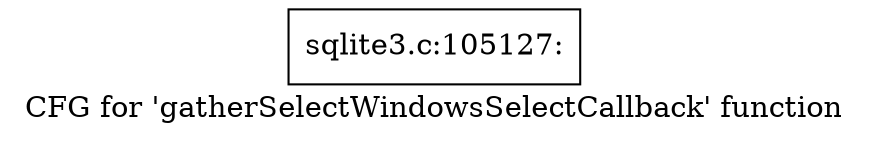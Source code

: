 digraph "CFG for 'gatherSelectWindowsSelectCallback' function" {
	label="CFG for 'gatherSelectWindowsSelectCallback' function";

	Node0x55c0f8ce9dd0 [shape=record,label="{sqlite3.c:105127:}"];
}

